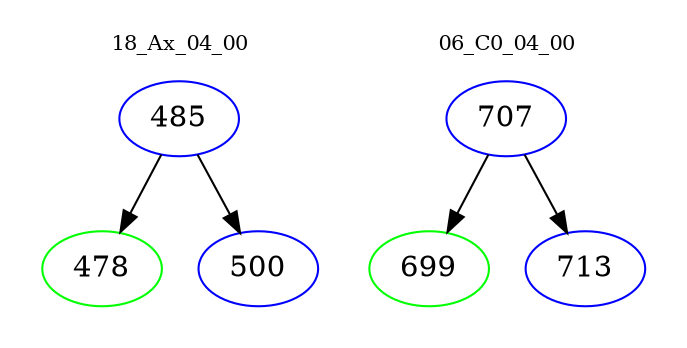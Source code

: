 digraph{
subgraph cluster_0 {
color = white
label = "18_Ax_04_00";
fontsize=10;
T0_485 [label="485", color="blue"]
T0_485 -> T0_478 [color="black"]
T0_478 [label="478", color="green"]
T0_485 -> T0_500 [color="black"]
T0_500 [label="500", color="blue"]
}
subgraph cluster_1 {
color = white
label = "06_C0_04_00";
fontsize=10;
T1_707 [label="707", color="blue"]
T1_707 -> T1_699 [color="black"]
T1_699 [label="699", color="green"]
T1_707 -> T1_713 [color="black"]
T1_713 [label="713", color="blue"]
}
}
